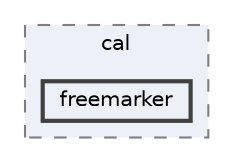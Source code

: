 digraph "repository/mobile-app/src/main/java/com/sterlite/cal/freemarker"
{
 // LATEX_PDF_SIZE
  bgcolor="transparent";
  edge [fontname=Helvetica,fontsize=10,labelfontname=Helvetica,labelfontsize=10];
  node [fontname=Helvetica,fontsize=10,shape=box,height=0.2,width=0.4];
  compound=true
  subgraph clusterdir_e4cf9a952b8c18471fba4a09da007197 {
    graph [ bgcolor="#edf0f7", pencolor="grey50", label="cal", fontname=Helvetica,fontsize=10 style="filled,dashed", URL="dir_e4cf9a952b8c18471fba4a09da007197.html",tooltip=""]
  dir_e71571443029a2ec57de61ece5a89533 [label="freemarker", fillcolor="#edf0f7", color="grey25", style="filled,bold", URL="dir_e71571443029a2ec57de61ece5a89533.html",tooltip=""];
  }
}
